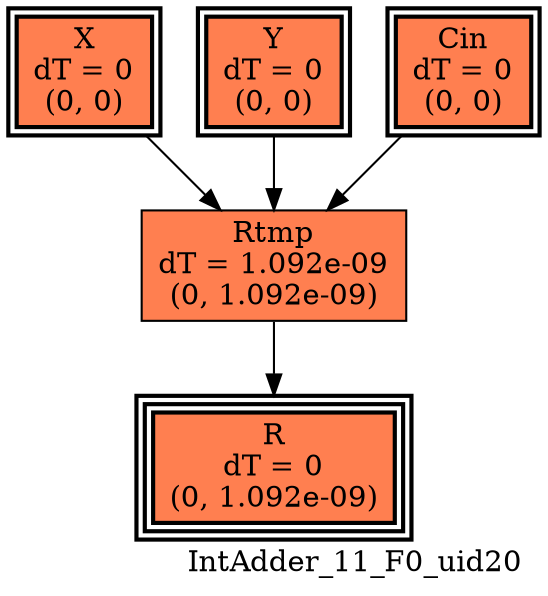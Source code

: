 digraph IntAdder_11_F0_uid20
{
	//graph drawing options
	label=IntAdder_11_F0_uid20;
	labelloc=bottom;
	labeljust=right;
	ratio=auto;
	nodesep=0.25;
	ranksep=0.5;

	//input/output signals of operator IntAdder_11_F0_uid20
	X__IntAdder_11_F0_uid20 [ label="X\ndT = 0\n(0, 0)", shape=box, color=black, style="bold, filled", fillcolor=coral, peripheries=2 ];
	Y__IntAdder_11_F0_uid20 [ label="Y\ndT = 0\n(0, 0)", shape=box, color=black, style="bold, filled", fillcolor=coral, peripheries=2 ];
	Cin__IntAdder_11_F0_uid20 [ label="Cin\ndT = 0\n(0, 0)", shape=box, color=black, style="bold, filled", fillcolor=coral, peripheries=2 ];
	R__IntAdder_11_F0_uid20 [ label="R\ndT = 0\n(0, 1.092e-09)", shape=box, color=black, style="bold, filled", fillcolor=coral, peripheries=3 ];
	{rank=same X__IntAdder_11_F0_uid20, Y__IntAdder_11_F0_uid20, Cin__IntAdder_11_F0_uid20};
	{rank=same R__IntAdder_11_F0_uid20};
	//internal signals of operator IntAdder_11_F0_uid20
	Rtmp__IntAdder_11_F0_uid20 [ label="Rtmp\ndT = 1.092e-09\n(0, 1.092e-09)", shape=box, color=black, style=filled, fillcolor=coral, peripheries=1 ];

	//subcomponents of operator IntAdder_11_F0_uid20

	//input and internal signal connections of operator IntAdder_11_F0_uid20
	X__IntAdder_11_F0_uid20 -> Rtmp__IntAdder_11_F0_uid20 [ arrowhead=normal, arrowsize=1.0, arrowtail=normal, color=black, dir=forward  ];
	Y__IntAdder_11_F0_uid20 -> Rtmp__IntAdder_11_F0_uid20 [ arrowhead=normal, arrowsize=1.0, arrowtail=normal, color=black, dir=forward  ];
	Cin__IntAdder_11_F0_uid20 -> Rtmp__IntAdder_11_F0_uid20 [ arrowhead=normal, arrowsize=1.0, arrowtail=normal, color=black, dir=forward  ];
	Rtmp__IntAdder_11_F0_uid20 -> R__IntAdder_11_F0_uid20 [ arrowhead=normal, arrowsize=1.0, arrowtail=normal, color=black, dir=forward  ];
}


